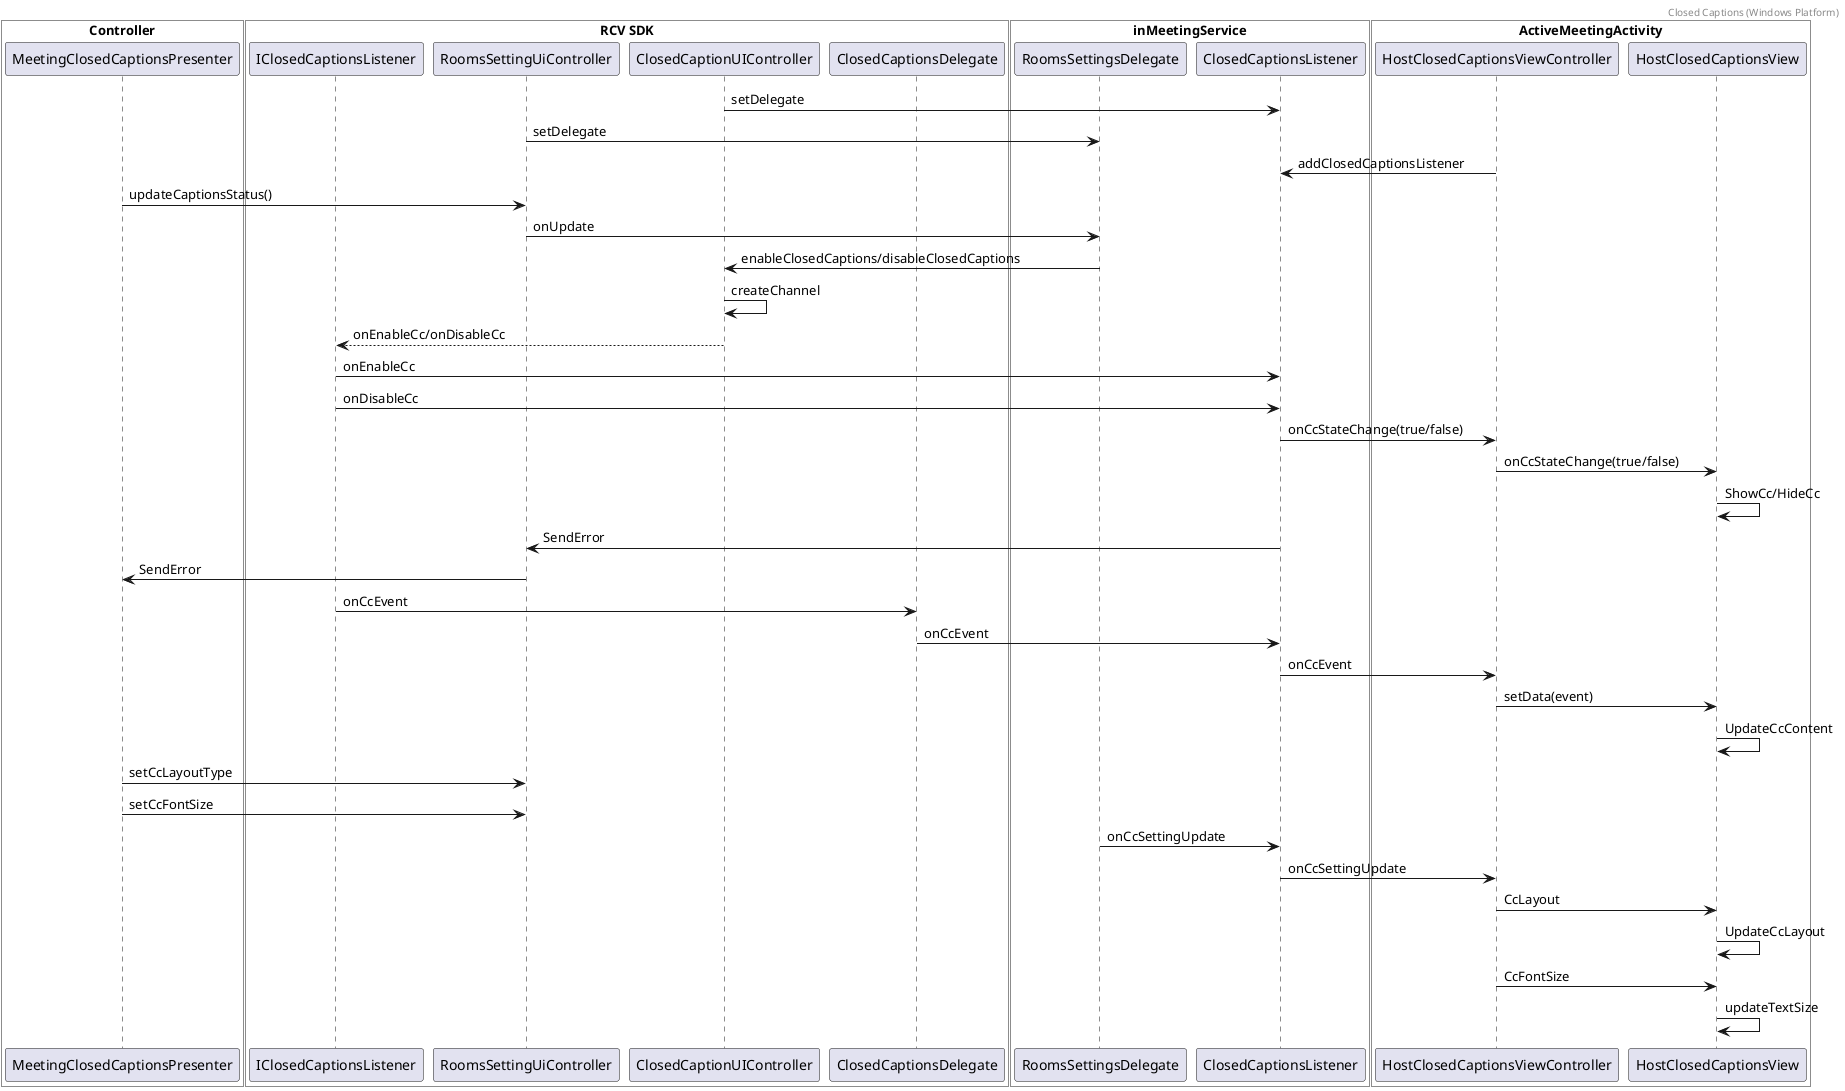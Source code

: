 @startuml
header Closed Captions (Windows Platform)
box "Controller" #fff

participant MeetingClosedCaptionsPresenter

end box
box "RCV SDK" #fff
participant IClosedCaptionsListener
participant RoomsSettingUiController
participant ClosedCaptionUIController

ClosedCaptionUIController->ClosedCaptionsListener: setDelegate
RoomsSettingUiController->RoomsSettingsDelegate: setDelegate
HostClosedCaptionsViewController->ClosedCaptionsListener: addClosedCaptionsListener


MeetingClosedCaptionsPresenter->RoomsSettingUiController:updateCaptionsStatus()

RoomsSettingUiController -> RoomsSettingsDelegate: onUpdate
RoomsSettingsDelegate -> ClosedCaptionUIController: enableClosedCaptions/disableClosedCaptions
ClosedCaptionUIController -> ClosedCaptionUIController: createChannel
ClosedCaptionUIController --> IClosedCaptionsListener: onEnableCc/onDisableCc

IClosedCaptionsListener -> ClosedCaptionsListener : onEnableCc
IClosedCaptionsListener -> ClosedCaptionsListener : onDisableCc
ClosedCaptionsListener -> HostClosedCaptionsViewController : onCcStateChange(true/false)
HostClosedCaptionsViewController -> HostClosedCaptionsView : onCcStateChange(true/false)
HostClosedCaptionsView -> HostClosedCaptionsView : ShowCc/HideCc

ClosedCaptionsListener -> RoomsSettingUiController: SendError
RoomsSettingUiController -> MeetingClosedCaptionsPresenter: SendError


IClosedCaptionsListener -> ClosedCaptionsDelegate : onCcEvent
ClosedCaptionsDelegate -> ClosedCaptionsListener : onCcEvent
ClosedCaptionsListener -> HostClosedCaptionsViewController : onCcEvent
HostClosedCaptionsViewController -> HostClosedCaptionsView : setData(event)
HostClosedCaptionsView -> HostClosedCaptionsView : UpdateCcContent


MeetingClosedCaptionsPresenter->RoomsSettingUiController: setCcLayoutType
MeetingClosedCaptionsPresenter->RoomsSettingUiController: setCcFontSize



RoomsSettingsDelegate -> ClosedCaptionsListener : onCcSettingUpdate
ClosedCaptionsListener -> HostClosedCaptionsViewController : onCcSettingUpdate
HostClosedCaptionsViewController -> HostClosedCaptionsView : CcLayout
HostClosedCaptionsView -> HostClosedCaptionsView : UpdateCcLayout
HostClosedCaptionsViewController -> HostClosedCaptionsView : CcFontSize
HostClosedCaptionsView -> HostClosedCaptionsView : updateTextSize
end box



box "inMeetingService" #fff

participant RoomsSettingsDelegate
participant ClosedCaptionsListener


end box

box "ActiveMeetingActivity" #fff

participant HostClosedCaptionsViewController
participant HostClosedCaptionsView

end box


@enduml